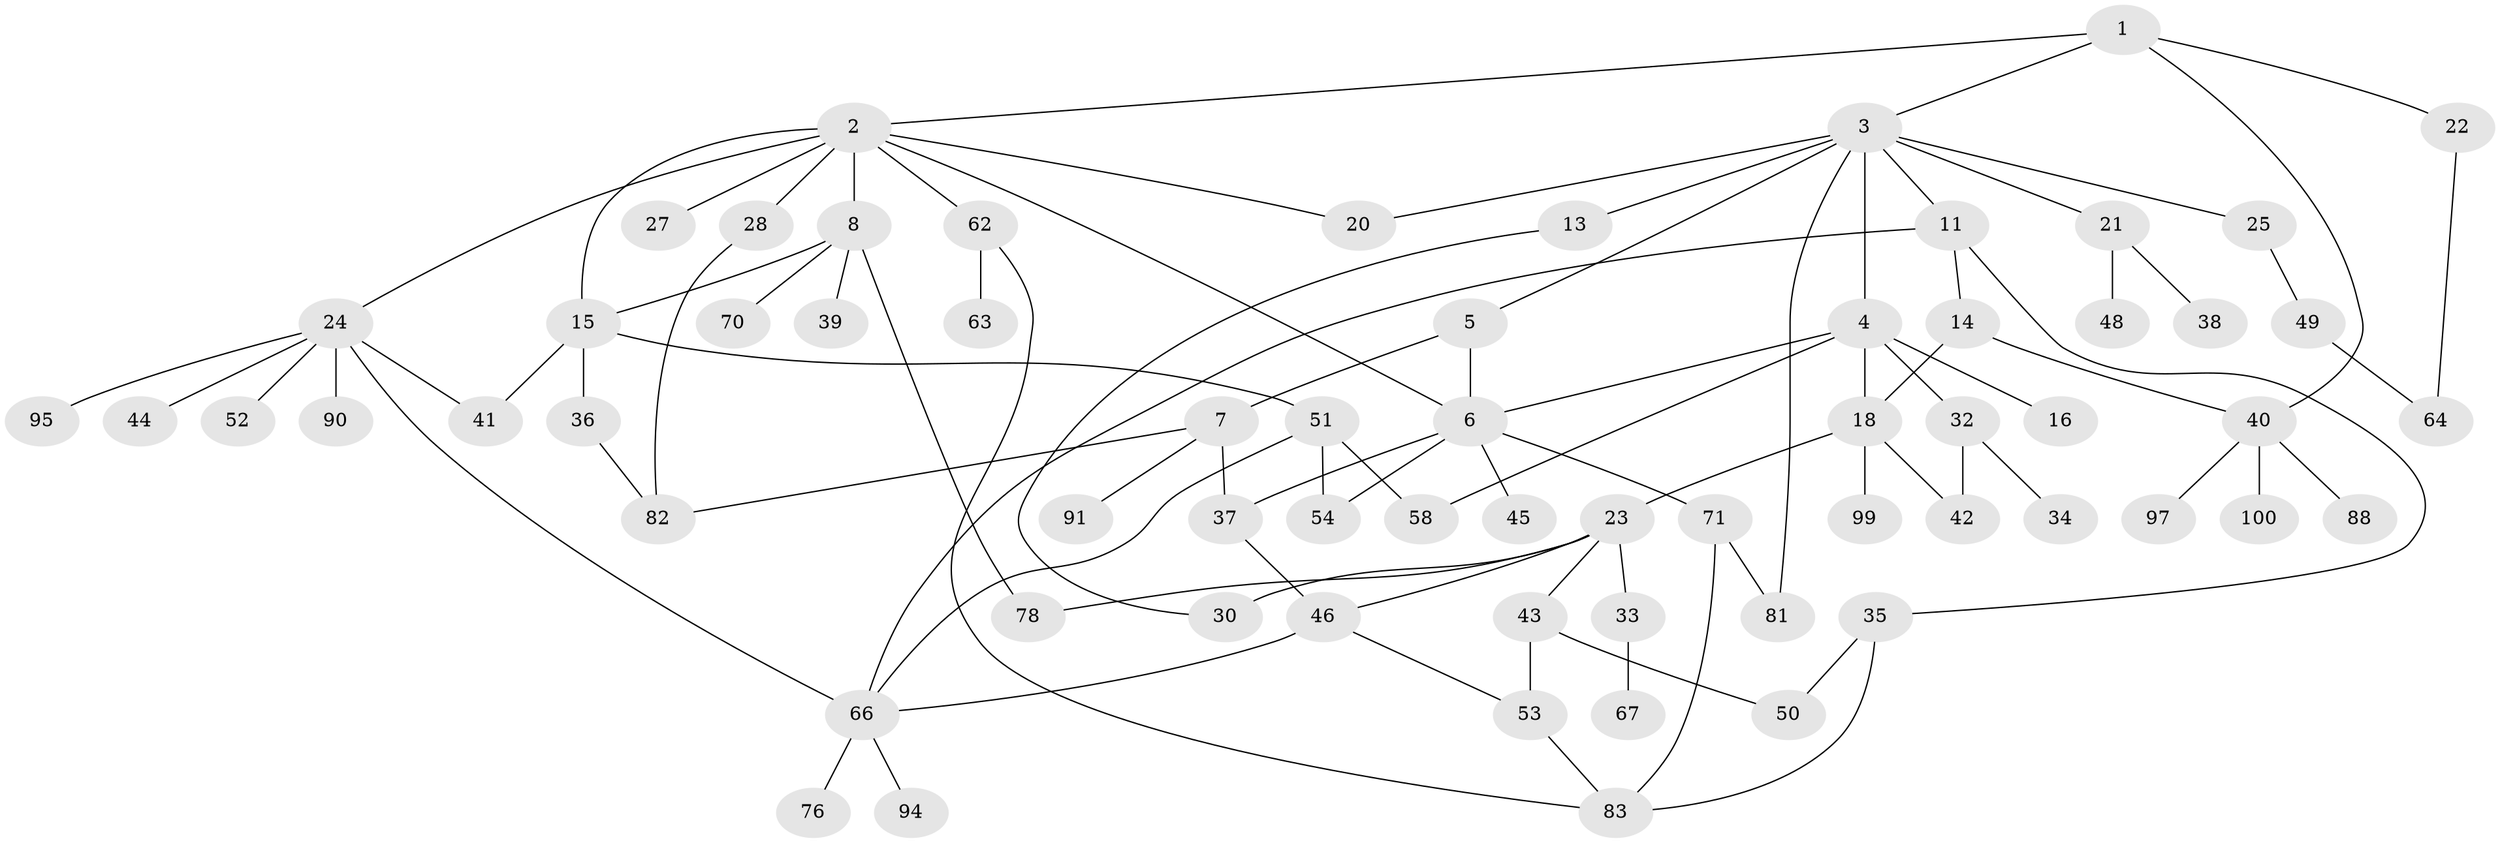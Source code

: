// original degree distribution, {5: 0.04, 9: 0.01, 8: 0.01, 7: 0.01, 4: 0.15, 3: 0.15, 2: 0.33, 1: 0.29, 6: 0.01}
// Generated by graph-tools (version 1.1) at 2025/54/02/21/25 11:54:43]
// undirected, 66 vertices, 91 edges
graph export_dot {
graph [start="1"]
  node [color=gray90,style=filled];
  1 [super="+31"];
  2 [super="+26"];
  3 [super="+10"];
  4 [super="+17"];
  5 [super="+87"];
  6 [super="+12"];
  7;
  8 [super="+9"];
  11 [super="+98"];
  13;
  14;
  15 [super="+72"];
  16 [super="+19"];
  18 [super="+61"];
  20;
  21;
  22;
  23 [super="+29"];
  24 [super="+68"];
  25;
  27;
  28;
  30 [super="+74"];
  32 [super="+47"];
  33;
  34;
  35 [super="+92"];
  36 [super="+65"];
  37 [super="+75"];
  38;
  39 [super="+60"];
  40 [super="+59"];
  41;
  42 [super="+55"];
  43 [super="+69"];
  44;
  45;
  46 [super="+56"];
  48 [super="+84"];
  49 [super="+80"];
  50;
  51 [super="+57"];
  52;
  53;
  54 [super="+79"];
  58;
  62 [super="+77"];
  63;
  64 [super="+96"];
  66 [super="+73"];
  67;
  70;
  71 [super="+86"];
  76;
  78 [super="+93"];
  81 [super="+85"];
  82 [super="+89"];
  83;
  88;
  90;
  91;
  94;
  95;
  97;
  99;
  100;
  1 -- 2;
  1 -- 3;
  1 -- 22;
  1 -- 40;
  2 -- 8;
  2 -- 24;
  2 -- 27;
  2 -- 28;
  2 -- 62;
  2 -- 6;
  2 -- 15;
  2 -- 20;
  3 -- 4;
  3 -- 5;
  3 -- 11;
  3 -- 20;
  3 -- 21;
  3 -- 81;
  3 -- 25;
  3 -- 13;
  4 -- 16;
  4 -- 32;
  4 -- 58;
  4 -- 18;
  4 -- 6;
  5 -- 6;
  5 -- 7;
  6 -- 45;
  6 -- 71;
  6 -- 54;
  6 -- 37;
  7 -- 37;
  7 -- 91;
  7 -- 82;
  8 -- 78;
  8 -- 15;
  8 -- 70;
  8 -- 39;
  11 -- 14;
  11 -- 35;
  11 -- 66;
  13 -- 30;
  14 -- 18;
  14 -- 40;
  15 -- 36;
  15 -- 51;
  15 -- 41;
  18 -- 23;
  18 -- 42;
  18 -- 99;
  21 -- 38;
  21 -- 48;
  22 -- 64;
  23 -- 33;
  23 -- 43;
  23 -- 30;
  23 -- 46;
  23 -- 78;
  24 -- 41;
  24 -- 44;
  24 -- 52;
  24 -- 95;
  24 -- 66;
  24 -- 90;
  25 -- 49;
  28 -- 82;
  32 -- 34;
  32 -- 42;
  33 -- 67;
  35 -- 50;
  35 -- 83;
  36 -- 82;
  37 -- 46;
  40 -- 100;
  40 -- 97;
  40 -- 88;
  43 -- 50;
  43 -- 53;
  46 -- 53;
  46 -- 66;
  49 -- 64;
  51 -- 54;
  51 -- 66;
  51 -- 58;
  53 -- 83;
  62 -- 63;
  62 -- 83;
  66 -- 76;
  66 -- 94;
  71 -- 83;
  71 -- 81;
}
